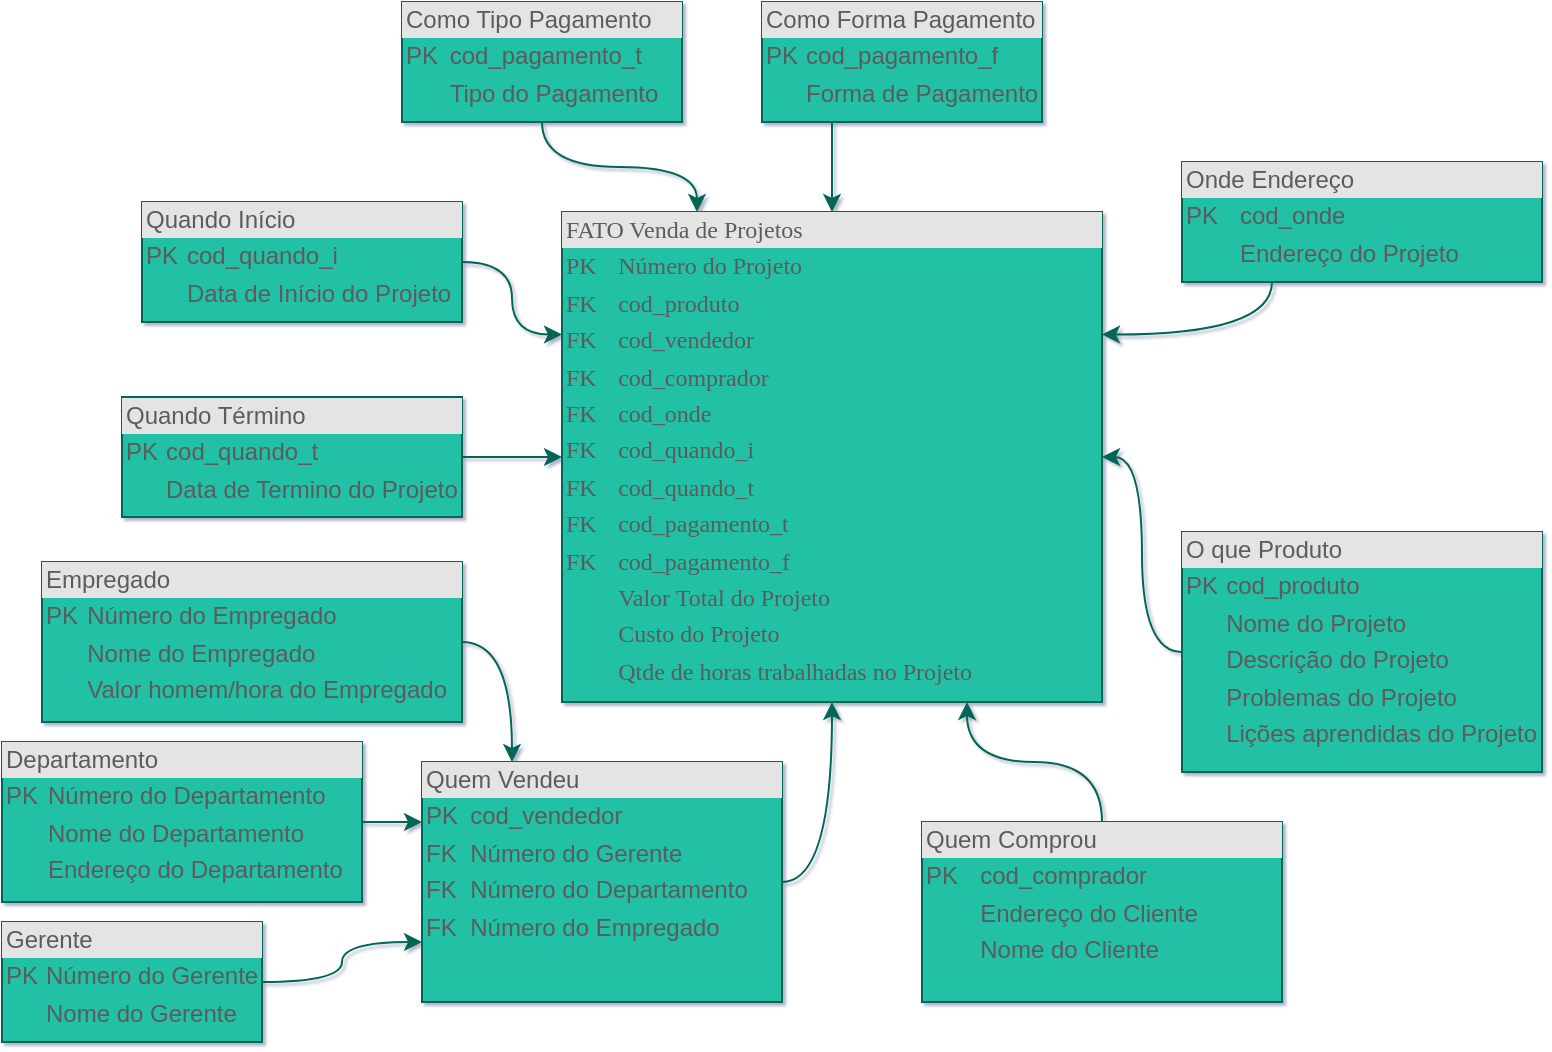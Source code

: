 <mxfile version="14.6.0" type="github">
  <diagram name="Page-1" id="2ca16b54-16f6-2749-3443-fa8db7711227">
    <mxGraphModel dx="1105" dy="559" grid="0" gridSize="10" guides="1" tooltips="1" connect="1" arrows="1" fold="1" page="1" pageScale="1" pageWidth="827" pageHeight="1169" math="0" shadow="1">
      <root>
        <mxCell id="0" />
        <mxCell id="1" parent="0" />
        <mxCell id="2ed32ef02a7f4228-8" value="&lt;div style=&quot;box-sizing: border-box ; width: 100% ; background: #e4e4e4 ; padding: 2px&quot;&gt;FATO Venda de Projetos&lt;br&gt;&lt;/div&gt;&lt;table style=&quot;width: 100% ; font-size: 1em&quot; cellspacing=&quot;0&quot; cellpadding=&quot;2&quot;&gt;&lt;tbody&gt;&lt;tr&gt;&lt;td&gt;PK&lt;/td&gt;&lt;td&gt;Número do Projeto&lt;/td&gt;&lt;/tr&gt;&lt;tr&gt;&lt;td&gt;FK&lt;/td&gt;&lt;td&gt;cod_produto&lt;br&gt;&lt;/td&gt;&lt;/tr&gt;&lt;tr&gt;&lt;td&gt;FK&lt;br&gt;&lt;/td&gt;&lt;td&gt;cod_vendedor&lt;br&gt;&lt;/td&gt;&lt;/tr&gt;&lt;tr&gt;&lt;td&gt;FK&lt;br&gt;&lt;/td&gt;&lt;td&gt;cod_comprador&lt;br&gt;&lt;/td&gt;&lt;/tr&gt;&lt;tr&gt;&lt;td&gt;FK&lt;/td&gt;&lt;td&gt;cod_onde&lt;/td&gt;&lt;/tr&gt;&lt;tr&gt;&lt;td&gt;FK&lt;br&gt;&lt;/td&gt;&lt;td&gt;cod_quando_i&lt;br&gt;&lt;/td&gt;&lt;/tr&gt;&lt;tr&gt;&lt;td&gt;FK&lt;br&gt;&lt;/td&gt;&lt;td&gt;cod_quando_t&lt;br&gt;&lt;/td&gt;&lt;/tr&gt;&lt;tr&gt;&lt;td&gt;FK&lt;br&gt;&lt;/td&gt;&lt;td&gt;cod_pagamento_t&lt;/td&gt;&lt;/tr&gt;&lt;tr&gt;&lt;td&gt;FK&lt;/td&gt;&lt;td&gt;cod_pagamento_f&lt;/td&gt;&lt;/tr&gt;&lt;tr&gt;&lt;td&gt;&lt;br&gt;&lt;/td&gt;&lt;td&gt;Valor Total do Projeto&lt;/td&gt;&lt;/tr&gt;&lt;tr&gt;&lt;td&gt;&lt;br&gt;&lt;/td&gt;&lt;td&gt;Custo do Projeto&lt;/td&gt;&lt;/tr&gt;&lt;tr&gt;&lt;td&gt;&lt;br&gt;&lt;/td&gt;&lt;td&gt;Qtde de horas trabalhadas no Projeto&lt;/td&gt;&lt;/tr&gt;&lt;/tbody&gt;&lt;/table&gt;" style="verticalAlign=top;align=left;overflow=fill;html=1;shadow=0;comic=0;labelBackgroundColor=none;strokeWidth=1;fontFamily=Verdana;fontSize=12;fillColor=#21C0A5;strokeColor=#006658;fontColor=#5C5C5C;" parent="1" vertex="1">
          <mxGeometry x="310" y="205" width="270" height="245" as="geometry" />
        </mxCell>
        <mxCell id="90XSgNZ_owzOCVoEHBo2-33" style="edgeStyle=orthogonalEdgeStyle;orthogonalLoop=1;jettySize=auto;html=1;exitX=1;exitY=0.5;exitDx=0;exitDy=0;entryX=0.25;entryY=0;entryDx=0;entryDy=0;curved=1;strokeColor=#006658;fontColor=#5C5C5C;" edge="1" parent="1" source="90XSgNZ_owzOCVoEHBo2-1" target="90XSgNZ_owzOCVoEHBo2-12">
          <mxGeometry relative="1" as="geometry" />
        </mxCell>
        <mxCell id="90XSgNZ_owzOCVoEHBo2-1" value="&lt;div style=&quot;box-sizing: border-box ; width: 100% ; background: #e4e4e4 ; padding: 2px&quot;&gt;Empregado&lt;br&gt;&lt;/div&gt;&lt;table style=&quot;width: 100% ; font-size: 1em&quot; cellspacing=&quot;0&quot; cellpadding=&quot;2&quot;&gt;&lt;tbody&gt;&lt;tr&gt;&lt;td&gt;PK&lt;/td&gt;&lt;td&gt;Número do Empregado&lt;br&gt;&lt;/td&gt;&lt;/tr&gt;&lt;tr&gt;&lt;td&gt;&lt;br&gt;&lt;/td&gt;&lt;td&gt;Nome do Empregado&lt;br&gt;&lt;/td&gt;&lt;/tr&gt;&lt;tr&gt;&lt;td&gt;&lt;br&gt;&lt;/td&gt;&lt;td&gt;Valor homem/hora do Empregado&lt;br&gt;&lt;/td&gt;&lt;/tr&gt;&lt;/tbody&gt;&lt;/table&gt;" style="verticalAlign=top;align=left;overflow=fill;html=1;fillColor=#21C0A5;strokeColor=#006658;fontColor=#5C5C5C;" vertex="1" parent="1">
          <mxGeometry x="50" y="380" width="210" height="80" as="geometry" />
        </mxCell>
        <mxCell id="90XSgNZ_owzOCVoEHBo2-17" style="edgeStyle=orthogonalEdgeStyle;orthogonalLoop=1;jettySize=auto;html=1;exitX=1;exitY=0.5;exitDx=0;exitDy=0;entryX=0;entryY=0.25;entryDx=0;entryDy=0;curved=1;strokeColor=#006658;fontColor=#5C5C5C;" edge="1" parent="1" source="90XSgNZ_owzOCVoEHBo2-4" target="90XSgNZ_owzOCVoEHBo2-12">
          <mxGeometry relative="1" as="geometry" />
        </mxCell>
        <mxCell id="90XSgNZ_owzOCVoEHBo2-4" value="&lt;div style=&quot;box-sizing: border-box ; width: 100% ; background: #e4e4e4 ; padding: 2px&quot;&gt;Departamento&lt;/div&gt;&lt;table style=&quot;width: 100% ; font-size: 1em&quot; cellspacing=&quot;0&quot; cellpadding=&quot;2&quot;&gt;&lt;tbody&gt;&lt;tr&gt;&lt;td&gt;PK&lt;/td&gt;&lt;td&gt;Número do Departamento&lt;br&gt;&lt;/td&gt;&lt;/tr&gt;&lt;tr&gt;&lt;td&gt;&lt;br&gt;&lt;/td&gt;&lt;td&gt;Nome do Departamento&lt;br&gt;&lt;/td&gt;&lt;/tr&gt;&lt;tr&gt;&lt;td&gt;&lt;br&gt;&lt;/td&gt;&lt;td&gt;Endereço do Departamento&lt;br&gt;&lt;/td&gt;&lt;/tr&gt;&lt;/tbody&gt;&lt;/table&gt;" style="verticalAlign=top;align=left;overflow=fill;html=1;fillColor=#21C0A5;strokeColor=#006658;fontColor=#5C5C5C;" vertex="1" parent="1">
          <mxGeometry x="30" y="470" width="180" height="80" as="geometry" />
        </mxCell>
        <mxCell id="90XSgNZ_owzOCVoEHBo2-16" style="edgeStyle=orthogonalEdgeStyle;orthogonalLoop=1;jettySize=auto;html=1;exitX=1;exitY=0.5;exitDx=0;exitDy=0;entryX=0;entryY=0.75;entryDx=0;entryDy=0;curved=1;strokeColor=#006658;fontColor=#5C5C5C;" edge="1" parent="1" source="90XSgNZ_owzOCVoEHBo2-5" target="90XSgNZ_owzOCVoEHBo2-12">
          <mxGeometry relative="1" as="geometry" />
        </mxCell>
        <mxCell id="90XSgNZ_owzOCVoEHBo2-5" value="&lt;div style=&quot;box-sizing: border-box ; width: 100% ; background: #e4e4e4 ; padding: 2px&quot;&gt;Gerente&lt;br&gt;&lt;/div&gt;&lt;table style=&quot;width: 100% ; font-size: 1em&quot; cellspacing=&quot;0&quot; cellpadding=&quot;2&quot;&gt;&lt;tbody&gt;&lt;tr&gt;&lt;td&gt;PK&lt;/td&gt;&lt;td&gt;Número do Gerente&lt;br&gt;&lt;/td&gt;&lt;/tr&gt;&lt;tr&gt;&lt;td&gt;&lt;br&gt;&lt;/td&gt;&lt;td&gt;Nome do Gerente&lt;br&gt;&lt;/td&gt;&lt;/tr&gt;&lt;tr&gt;&lt;td&gt;&lt;br&gt;&lt;/td&gt;&lt;td&gt;&lt;br&gt;&lt;/td&gt;&lt;/tr&gt;&lt;/tbody&gt;&lt;/table&gt;" style="verticalAlign=top;align=left;overflow=fill;html=1;fillColor=#21C0A5;strokeColor=#006658;fontColor=#5C5C5C;" vertex="1" parent="1">
          <mxGeometry x="30" y="560" width="130" height="60" as="geometry" />
        </mxCell>
        <mxCell id="90XSgNZ_owzOCVoEHBo2-42" style="edgeStyle=orthogonalEdgeStyle;orthogonalLoop=1;jettySize=auto;html=1;exitX=1;exitY=0.5;exitDx=0;exitDy=0;entryX=0;entryY=0.25;entryDx=0;entryDy=0;curved=1;strokeColor=#006658;fontColor=#5C5C5C;" edge="1" parent="1" source="90XSgNZ_owzOCVoEHBo2-9" target="2ed32ef02a7f4228-8">
          <mxGeometry relative="1" as="geometry" />
        </mxCell>
        <mxCell id="90XSgNZ_owzOCVoEHBo2-9" value="&lt;div style=&quot;box-sizing: border-box ; width: 100% ; background: #e4e4e4 ; padding: 2px&quot;&gt;Quando Início&lt;br&gt;&lt;/div&gt;&lt;table style=&quot;width: 100% ; font-size: 1em&quot; cellspacing=&quot;0&quot; cellpadding=&quot;2&quot;&gt;&lt;tbody&gt;&lt;tr&gt;&lt;td&gt;PK&lt;/td&gt;&lt;td&gt;cod_quando_i&lt;br&gt;&lt;/td&gt;&lt;/tr&gt;&lt;tr&gt;&lt;td&gt;&lt;br&gt;&lt;/td&gt;&lt;td&gt;Data de Início do Projeto&lt;/td&gt;&lt;/tr&gt;&lt;/tbody&gt;&lt;/table&gt;" style="verticalAlign=top;align=left;overflow=fill;html=1;fillColor=#21C0A5;strokeColor=#006658;fontColor=#5C5C5C;" vertex="1" parent="1">
          <mxGeometry x="100" y="200" width="160" height="60" as="geometry" />
        </mxCell>
        <mxCell id="90XSgNZ_owzOCVoEHBo2-27" style="edgeStyle=orthogonalEdgeStyle;orthogonalLoop=1;jettySize=auto;html=1;exitX=0;exitY=0.5;exitDx=0;exitDy=0;entryX=1;entryY=0.5;entryDx=0;entryDy=0;curved=1;strokeColor=#006658;fontColor=#5C5C5C;" edge="1" parent="1" source="90XSgNZ_owzOCVoEHBo2-10" target="2ed32ef02a7f4228-8">
          <mxGeometry relative="1" as="geometry" />
        </mxCell>
        <mxCell id="90XSgNZ_owzOCVoEHBo2-10" value="&lt;div style=&quot;box-sizing: border-box ; width: 100% ; background: #e4e4e4 ; padding: 2px&quot;&gt;O que Produto&lt;br&gt;&lt;/div&gt;&lt;table style=&quot;width: 100% ; font-size: 1em&quot; cellspacing=&quot;0&quot; cellpadding=&quot;2&quot;&gt;&lt;tbody&gt;&lt;tr&gt;&lt;td&gt;PK&lt;/td&gt;&lt;td&gt;cod_produto&lt;/td&gt;&lt;/tr&gt;&lt;tr&gt;&lt;td&gt;&lt;br&gt;&lt;/td&gt;&lt;td&gt;Nome do Projeto&lt;br&gt;&lt;/td&gt;&lt;/tr&gt;&lt;tr&gt;&lt;td&gt;&lt;br&gt;&lt;/td&gt;&lt;td&gt;Descrição do Projeto&lt;br&gt;&lt;/td&gt;&lt;/tr&gt;&lt;tr&gt;&lt;td&gt;&lt;br&gt;&lt;/td&gt;&lt;td&gt;Problemas do Projeto&lt;/td&gt;&lt;/tr&gt;&lt;tr&gt;&lt;td&gt;&lt;br&gt;&lt;/td&gt;&lt;td&gt;Lições aprendidas do Projeto&lt;/td&gt;&lt;/tr&gt;&lt;/tbody&gt;&lt;/table&gt;" style="verticalAlign=top;align=left;overflow=fill;html=1;fillColor=#21C0A5;strokeColor=#006658;fontColor=#5C5C5C;" vertex="1" parent="1">
          <mxGeometry x="620" y="365" width="180" height="120" as="geometry" />
        </mxCell>
        <mxCell id="90XSgNZ_owzOCVoEHBo2-36" style="edgeStyle=orthogonalEdgeStyle;orthogonalLoop=1;jettySize=auto;html=1;exitX=0.25;exitY=1;exitDx=0;exitDy=0;entryX=1;entryY=0.25;entryDx=0;entryDy=0;curved=1;strokeColor=#006658;fontColor=#5C5C5C;" edge="1" parent="1" source="90XSgNZ_owzOCVoEHBo2-11" target="2ed32ef02a7f4228-8">
          <mxGeometry relative="1" as="geometry" />
        </mxCell>
        <mxCell id="90XSgNZ_owzOCVoEHBo2-11" value="&lt;div style=&quot;box-sizing: border-box ; width: 100% ; background: #e4e4e4 ; padding: 2px&quot;&gt;Onde Endereço&lt;br&gt;&lt;/div&gt;&lt;table style=&quot;width: 100% ; font-size: 1em&quot; cellspacing=&quot;0&quot; cellpadding=&quot;2&quot;&gt;&lt;tbody&gt;&lt;tr&gt;&lt;td&gt;PK&lt;/td&gt;&lt;td&gt;cod_onde&lt;/td&gt;&lt;/tr&gt;&lt;tr&gt;&lt;td&gt;&lt;br&gt;&lt;/td&gt;&lt;td&gt;Endereço do Projeto&lt;/td&gt;&lt;/tr&gt;&lt;tr&gt;&lt;td&gt;&lt;br&gt;&lt;/td&gt;&lt;td&gt;&lt;br&gt;&lt;/td&gt;&lt;/tr&gt;&lt;/tbody&gt;&lt;/table&gt;" style="verticalAlign=top;align=left;overflow=fill;html=1;fillColor=#21C0A5;strokeColor=#006658;fontColor=#5C5C5C;" vertex="1" parent="1">
          <mxGeometry x="620" y="180" width="180" height="60" as="geometry" />
        </mxCell>
        <mxCell id="90XSgNZ_owzOCVoEHBo2-21" style="edgeStyle=orthogonalEdgeStyle;orthogonalLoop=1;jettySize=auto;html=1;exitX=1;exitY=0.5;exitDx=0;exitDy=0;entryX=0.5;entryY=1;entryDx=0;entryDy=0;curved=1;strokeColor=#006658;fontColor=#5C5C5C;" edge="1" parent="1" source="90XSgNZ_owzOCVoEHBo2-12" target="2ed32ef02a7f4228-8">
          <mxGeometry relative="1" as="geometry" />
        </mxCell>
        <mxCell id="90XSgNZ_owzOCVoEHBo2-12" value="&lt;div style=&quot;box-sizing: border-box ; width: 100% ; background: #e4e4e4 ; padding: 2px&quot;&gt;Quem Vendeu&lt;br&gt;&lt;/div&gt;&lt;table style=&quot;width: 100% ; font-size: 1em&quot; cellspacing=&quot;0&quot; cellpadding=&quot;2&quot;&gt;&lt;tbody&gt;&lt;tr&gt;&lt;td&gt;PK&lt;/td&gt;&lt;td&gt;cod_vendedor&lt;br&gt;&lt;/td&gt;&lt;/tr&gt;&lt;tr&gt;&lt;td&gt;FK&lt;br&gt;&lt;/td&gt;&lt;td&gt;Número do Gerente&lt;br&gt;&lt;/td&gt;&lt;/tr&gt;&lt;tr&gt;&lt;td&gt;FK&lt;/td&gt;&lt;td&gt;Número do Departamento&lt;br&gt;&lt;/td&gt;&lt;/tr&gt;&lt;tr&gt;&lt;td&gt;FK&lt;br&gt;&lt;/td&gt;&lt;td&gt;Número do Empregado&lt;br&gt;&lt;/td&gt;&lt;/tr&gt;&lt;/tbody&gt;&lt;/table&gt;" style="verticalAlign=top;align=left;overflow=fill;html=1;fillColor=#21C0A5;strokeColor=#006658;fontColor=#5C5C5C;" vertex="1" parent="1">
          <mxGeometry x="240" y="480" width="180" height="120" as="geometry" />
        </mxCell>
        <mxCell id="90XSgNZ_owzOCVoEHBo2-43" style="edgeStyle=orthogonalEdgeStyle;orthogonalLoop=1;jettySize=auto;html=1;exitX=0.5;exitY=1;exitDx=0;exitDy=0;entryX=0.25;entryY=0;entryDx=0;entryDy=0;curved=1;strokeColor=#006658;fontColor=#5C5C5C;" edge="1" parent="1" source="90XSgNZ_owzOCVoEHBo2-13" target="2ed32ef02a7f4228-8">
          <mxGeometry relative="1" as="geometry" />
        </mxCell>
        <mxCell id="90XSgNZ_owzOCVoEHBo2-13" value="&lt;div style=&quot;box-sizing: border-box ; width: 100% ; background: #e4e4e4 ; padding: 2px&quot;&gt;Como Tipo Pagamento&lt;br&gt;&lt;/div&gt;&lt;table style=&quot;width: 100% ; font-size: 1em&quot; cellspacing=&quot;0&quot; cellpadding=&quot;2&quot;&gt;&lt;tbody&gt;&lt;tr&gt;&lt;td&gt;PK&lt;/td&gt;&lt;td&gt;cod_pagamento_t&lt;br&gt;&lt;/td&gt;&lt;/tr&gt;&lt;tr&gt;&lt;td&gt;&lt;br&gt;&lt;/td&gt;&lt;td&gt;Tipo do Pagamento&lt;/td&gt;&lt;/tr&gt;&lt;tr&gt;&lt;td&gt;&lt;br&gt;&lt;/td&gt;&lt;td&gt;&lt;br&gt;&lt;/td&gt;&lt;/tr&gt;&lt;/tbody&gt;&lt;/table&gt;" style="verticalAlign=top;align=left;overflow=fill;html=1;fillColor=#21C0A5;strokeColor=#006658;fontColor=#5C5C5C;" vertex="1" parent="1">
          <mxGeometry x="230" y="100" width="140" height="60" as="geometry" />
        </mxCell>
        <mxCell id="90XSgNZ_owzOCVoEHBo2-44" style="edgeStyle=orthogonalEdgeStyle;orthogonalLoop=1;jettySize=auto;html=1;exitX=0.5;exitY=0;exitDx=0;exitDy=0;entryX=0.75;entryY=1;entryDx=0;entryDy=0;curved=1;strokeColor=#006658;fontColor=#5C5C5C;" edge="1" parent="1" source="90XSgNZ_owzOCVoEHBo2-15" target="2ed32ef02a7f4228-8">
          <mxGeometry relative="1" as="geometry" />
        </mxCell>
        <mxCell id="90XSgNZ_owzOCVoEHBo2-15" value="&lt;div style=&quot;box-sizing: border-box ; width: 100% ; background: #e4e4e4 ; padding: 2px&quot;&gt;Quem Comprou&lt;br&gt;&lt;/div&gt;&lt;table style=&quot;width: 100% ; font-size: 1em&quot; cellspacing=&quot;0&quot; cellpadding=&quot;2&quot;&gt;&lt;tbody&gt;&lt;tr&gt;&lt;td&gt;PK&lt;/td&gt;&lt;td&gt;cod_comprador&lt;br&gt;&lt;/td&gt;&lt;/tr&gt;&lt;tr&gt;&lt;td&gt;&lt;br&gt;&lt;/td&gt;&lt;td&gt;Endereço do Cliente&lt;br&gt;&lt;/td&gt;&lt;/tr&gt;&lt;tr&gt;&lt;td&gt;&lt;br&gt;&lt;/td&gt;&lt;td&gt;Nome do Cliente&lt;br&gt;&lt;/td&gt;&lt;/tr&gt;&lt;/tbody&gt;&lt;/table&gt;" style="verticalAlign=top;align=left;overflow=fill;html=1;fillColor=#21C0A5;strokeColor=#006658;fontColor=#5C5C5C;" vertex="1" parent="1">
          <mxGeometry x="490" y="510" width="180" height="90" as="geometry" />
        </mxCell>
        <mxCell id="90XSgNZ_owzOCVoEHBo2-26" style="edgeStyle=orthogonalEdgeStyle;orthogonalLoop=1;jettySize=auto;html=1;exitX=1;exitY=0.5;exitDx=0;exitDy=0;curved=1;strokeColor=#006658;fontColor=#5C5C5C;" edge="1" parent="1" source="90XSgNZ_owzOCVoEHBo2-24" target="2ed32ef02a7f4228-8">
          <mxGeometry relative="1" as="geometry" />
        </mxCell>
        <mxCell id="90XSgNZ_owzOCVoEHBo2-24" value="&lt;div style=&quot;box-sizing: border-box ; width: 100% ; background: #e4e4e4 ; padding: 2px&quot;&gt;Quando Término&lt;br&gt;&lt;/div&gt;&lt;table style=&quot;width: 100% ; font-size: 1em&quot; cellspacing=&quot;0&quot; cellpadding=&quot;2&quot;&gt;&lt;tbody&gt;&lt;tr&gt;&lt;td&gt;PK&lt;/td&gt;&lt;td&gt;cod_quando_t&lt;br&gt;&lt;/td&gt;&lt;/tr&gt;&lt;tr&gt;&lt;td&gt;&lt;br&gt;&lt;/td&gt;&lt;td&gt;Data de Termino do Projeto&lt;/td&gt;&lt;/tr&gt;&lt;/tbody&gt;&lt;/table&gt;" style="verticalAlign=top;align=left;overflow=fill;html=1;fillColor=#21C0A5;strokeColor=#006658;fontColor=#5C5C5C;" vertex="1" parent="1">
          <mxGeometry x="90" y="297.5" width="170" height="60" as="geometry" />
        </mxCell>
        <mxCell id="90XSgNZ_owzOCVoEHBo2-41" style="edgeStyle=orthogonalEdgeStyle;orthogonalLoop=1;jettySize=auto;html=1;exitX=0.25;exitY=1;exitDx=0;exitDy=0;entryX=0.5;entryY=0;entryDx=0;entryDy=0;curved=1;strokeColor=#006658;fontColor=#5C5C5C;" edge="1" parent="1" source="90XSgNZ_owzOCVoEHBo2-38" target="2ed32ef02a7f4228-8">
          <mxGeometry relative="1" as="geometry" />
        </mxCell>
        <mxCell id="90XSgNZ_owzOCVoEHBo2-38" value="&lt;div style=&quot;box-sizing: border-box ; width: 100% ; background: #e4e4e4 ; padding: 2px&quot;&gt;Como Forma Pagamento&lt;br&gt;&lt;/div&gt;&lt;table style=&quot;width: 100% ; font-size: 1em&quot; cellspacing=&quot;0&quot; cellpadding=&quot;2&quot;&gt;&lt;tbody&gt;&lt;tr&gt;&lt;td&gt;PK&lt;/td&gt;&lt;td&gt;cod_pagamento_f&lt;br&gt;&lt;/td&gt;&lt;/tr&gt;&lt;tr&gt;&lt;td&gt;&lt;br&gt;&lt;/td&gt;&lt;td&gt;Forma de Pagamento&lt;/td&gt;&lt;/tr&gt;&lt;tr&gt;&lt;td&gt;&lt;br&gt;&lt;/td&gt;&lt;td&gt;&lt;br&gt;&lt;/td&gt;&lt;/tr&gt;&lt;/tbody&gt;&lt;/table&gt;" style="verticalAlign=top;align=left;overflow=fill;html=1;fillColor=#21C0A5;strokeColor=#006658;fontColor=#5C5C5C;" vertex="1" parent="1">
          <mxGeometry x="410" y="100" width="140" height="60" as="geometry" />
        </mxCell>
      </root>
    </mxGraphModel>
  </diagram>
</mxfile>
